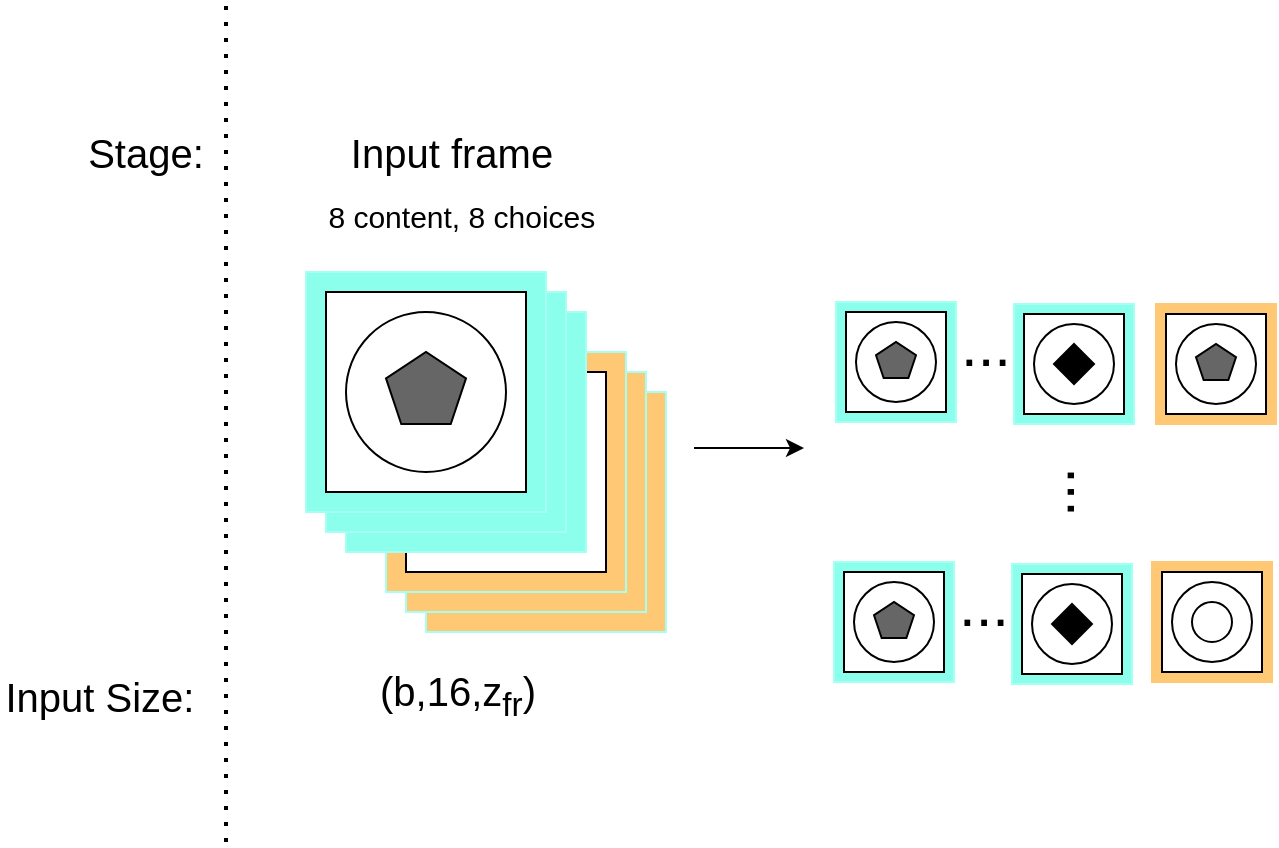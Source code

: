 <mxfile version="16.5.6" type="github">
  <diagram id="eyej5u4W_qLAlVck2tkH" name="Page-1">
    <mxGraphModel dx="925" dy="536" grid="1" gridSize="10" guides="1" tooltips="1" connect="1" arrows="1" fold="1" page="1" pageScale="1" pageWidth="2339" pageHeight="3300" math="0" shadow="0">
      <root>
        <mxCell id="0" />
        <mxCell id="1" parent="0" />
        <mxCell id="X1Mo2VDanx9A2qj2zD5Y-115" value="" style="group;fillColor=#A6FFF3;strokeColor=#000000;" vertex="1" connectable="0" parent="1">
          <mxGeometry x="237" y="235" width="120" height="120" as="geometry" />
        </mxCell>
        <mxCell id="X1Mo2VDanx9A2qj2zD5Y-116" value="" style="whiteSpace=wrap;html=1;aspect=fixed;fillColor=#FFC875;strokeColor=#A6FFF3;" vertex="1" parent="X1Mo2VDanx9A2qj2zD5Y-115">
          <mxGeometry width="120" height="120" as="geometry" />
        </mxCell>
        <mxCell id="X1Mo2VDanx9A2qj2zD5Y-117" value="" style="whiteSpace=wrap;html=1;aspect=fixed;strokeColor=#000000;fillColor=#FFFFFF;" vertex="1" parent="X1Mo2VDanx9A2qj2zD5Y-115">
          <mxGeometry x="10" y="10" width="100" height="100" as="geometry" />
        </mxCell>
        <mxCell id="X1Mo2VDanx9A2qj2zD5Y-118" value="" style="ellipse;whiteSpace=wrap;html=1;aspect=fixed;strokeColor=#000000;fillColor=#FFFFFF;" vertex="1" parent="X1Mo2VDanx9A2qj2zD5Y-115">
          <mxGeometry x="20" y="20" width="80" height="80" as="geometry" />
        </mxCell>
        <mxCell id="X1Mo2VDanx9A2qj2zD5Y-119" value="" style="whiteSpace=wrap;html=1;shape=mxgraph.basic.pentagon;fillColor=#666666;strokeColor=#000000;" vertex="1" parent="X1Mo2VDanx9A2qj2zD5Y-115">
          <mxGeometry x="40" y="40" width="40" height="36" as="geometry" />
        </mxCell>
        <mxCell id="X1Mo2VDanx9A2qj2zD5Y-120" value="" style="group;fillColor=#A6FFF3;strokeColor=#000000;" vertex="1" connectable="0" parent="1">
          <mxGeometry x="227" y="225" width="120" height="120" as="geometry" />
        </mxCell>
        <mxCell id="X1Mo2VDanx9A2qj2zD5Y-121" value="" style="whiteSpace=wrap;html=1;aspect=fixed;fillColor=#FFC875;strokeColor=#A6FFF3;" vertex="1" parent="X1Mo2VDanx9A2qj2zD5Y-120">
          <mxGeometry width="120" height="120" as="geometry" />
        </mxCell>
        <mxCell id="X1Mo2VDanx9A2qj2zD5Y-122" value="" style="whiteSpace=wrap;html=1;aspect=fixed;strokeColor=#000000;fillColor=#FFFFFF;" vertex="1" parent="X1Mo2VDanx9A2qj2zD5Y-120">
          <mxGeometry x="10" y="10" width="100" height="100" as="geometry" />
        </mxCell>
        <mxCell id="X1Mo2VDanx9A2qj2zD5Y-123" value="" style="ellipse;whiteSpace=wrap;html=1;aspect=fixed;strokeColor=#000000;fillColor=#FFFFFF;" vertex="1" parent="X1Mo2VDanx9A2qj2zD5Y-120">
          <mxGeometry x="20" y="20" width="80" height="80" as="geometry" />
        </mxCell>
        <mxCell id="X1Mo2VDanx9A2qj2zD5Y-124" value="" style="whiteSpace=wrap;html=1;shape=mxgraph.basic.pentagon;fillColor=#666666;strokeColor=#000000;" vertex="1" parent="X1Mo2VDanx9A2qj2zD5Y-120">
          <mxGeometry x="40" y="40" width="40" height="36" as="geometry" />
        </mxCell>
        <mxCell id="X1Mo2VDanx9A2qj2zD5Y-125" value="" style="group;fillColor=#A6FFF3;strokeColor=#000000;" vertex="1" connectable="0" parent="1">
          <mxGeometry x="217" y="215" width="120" height="120" as="geometry" />
        </mxCell>
        <mxCell id="X1Mo2VDanx9A2qj2zD5Y-126" value="" style="whiteSpace=wrap;html=1;aspect=fixed;fillColor=#FFC875;strokeColor=#A6FFF3;" vertex="1" parent="X1Mo2VDanx9A2qj2zD5Y-125">
          <mxGeometry width="120" height="120" as="geometry" />
        </mxCell>
        <mxCell id="X1Mo2VDanx9A2qj2zD5Y-127" value="" style="whiteSpace=wrap;html=1;aspect=fixed;strokeColor=#000000;fillColor=#FFFFFF;" vertex="1" parent="X1Mo2VDanx9A2qj2zD5Y-125">
          <mxGeometry x="10" y="10" width="100" height="100" as="geometry" />
        </mxCell>
        <mxCell id="X1Mo2VDanx9A2qj2zD5Y-128" value="" style="ellipse;whiteSpace=wrap;html=1;aspect=fixed;strokeColor=#000000;fillColor=#FFFFFF;" vertex="1" parent="X1Mo2VDanx9A2qj2zD5Y-125">
          <mxGeometry x="20" y="20" width="80" height="80" as="geometry" />
        </mxCell>
        <mxCell id="X1Mo2VDanx9A2qj2zD5Y-129" value="" style="whiteSpace=wrap;html=1;shape=mxgraph.basic.pentagon;fillColor=#666666;strokeColor=#000000;" vertex="1" parent="X1Mo2VDanx9A2qj2zD5Y-125">
          <mxGeometry x="40" y="40" width="40" height="36" as="geometry" />
        </mxCell>
        <mxCell id="X1Mo2VDanx9A2qj2zD5Y-130" value="" style="group;fillColor=#A6FFF3;strokeColor=#000000;" vertex="1" connectable="0" parent="X1Mo2VDanx9A2qj2zD5Y-125">
          <mxGeometry x="-20" y="-20" width="120" height="120" as="geometry" />
        </mxCell>
        <mxCell id="X1Mo2VDanx9A2qj2zD5Y-131" value="" style="whiteSpace=wrap;html=1;aspect=fixed;fillColor=#8CFFEC;strokeColor=#A6FFF3;" vertex="1" parent="X1Mo2VDanx9A2qj2zD5Y-130">
          <mxGeometry width="120" height="120" as="geometry" />
        </mxCell>
        <mxCell id="X1Mo2VDanx9A2qj2zD5Y-132" value="" style="whiteSpace=wrap;html=1;aspect=fixed;strokeColor=#000000;fillColor=#FFFFFF;" vertex="1" parent="X1Mo2VDanx9A2qj2zD5Y-130">
          <mxGeometry x="10" y="10" width="100" height="100" as="geometry" />
        </mxCell>
        <mxCell id="X1Mo2VDanx9A2qj2zD5Y-133" value="" style="ellipse;whiteSpace=wrap;html=1;aspect=fixed;strokeColor=#000000;fillColor=#FFFFFF;" vertex="1" parent="X1Mo2VDanx9A2qj2zD5Y-130">
          <mxGeometry x="20" y="20" width="80" height="80" as="geometry" />
        </mxCell>
        <mxCell id="X1Mo2VDanx9A2qj2zD5Y-134" value="" style="whiteSpace=wrap;html=1;shape=mxgraph.basic.pentagon;fillColor=#666666;strokeColor=#000000;" vertex="1" parent="X1Mo2VDanx9A2qj2zD5Y-130">
          <mxGeometry x="40" y="40" width="40" height="36" as="geometry" />
        </mxCell>
        <mxCell id="X1Mo2VDanx9A2qj2zD5Y-135" value="" style="group;fillColor=#A6FFF3;strokeColor=#000000;" vertex="1" connectable="0" parent="X1Mo2VDanx9A2qj2zD5Y-125">
          <mxGeometry x="-30" y="-30" width="120" height="120" as="geometry" />
        </mxCell>
        <mxCell id="X1Mo2VDanx9A2qj2zD5Y-136" value="" style="whiteSpace=wrap;html=1;aspect=fixed;fillColor=#8CFFEC;strokeColor=#A6FFF3;" vertex="1" parent="X1Mo2VDanx9A2qj2zD5Y-135">
          <mxGeometry width="120" height="120" as="geometry" />
        </mxCell>
        <mxCell id="X1Mo2VDanx9A2qj2zD5Y-137" value="" style="whiteSpace=wrap;html=1;aspect=fixed;strokeColor=#000000;fillColor=#FFFFFF;" vertex="1" parent="X1Mo2VDanx9A2qj2zD5Y-135">
          <mxGeometry x="10" y="10" width="100" height="100" as="geometry" />
        </mxCell>
        <mxCell id="X1Mo2VDanx9A2qj2zD5Y-138" value="" style="ellipse;whiteSpace=wrap;html=1;aspect=fixed;strokeColor=#000000;fillColor=#FFFFFF;" vertex="1" parent="X1Mo2VDanx9A2qj2zD5Y-135">
          <mxGeometry x="20" y="20" width="80" height="80" as="geometry" />
        </mxCell>
        <mxCell id="X1Mo2VDanx9A2qj2zD5Y-139" value="" style="whiteSpace=wrap;html=1;shape=mxgraph.basic.pentagon;fillColor=#666666;strokeColor=#000000;" vertex="1" parent="X1Mo2VDanx9A2qj2zD5Y-135">
          <mxGeometry x="40" y="40" width="40" height="36" as="geometry" />
        </mxCell>
        <mxCell id="X1Mo2VDanx9A2qj2zD5Y-140" value="" style="group;fillColor=#A6FFF3;strokeColor=#000000;" vertex="1" connectable="0" parent="X1Mo2VDanx9A2qj2zD5Y-125">
          <mxGeometry x="-40" y="-40" width="120" height="120" as="geometry" />
        </mxCell>
        <mxCell id="X1Mo2VDanx9A2qj2zD5Y-141" value="" style="whiteSpace=wrap;html=1;aspect=fixed;fillColor=#8CFFEC;strokeColor=#A6FFF3;" vertex="1" parent="X1Mo2VDanx9A2qj2zD5Y-140">
          <mxGeometry width="120" height="120" as="geometry" />
        </mxCell>
        <mxCell id="X1Mo2VDanx9A2qj2zD5Y-142" value="" style="whiteSpace=wrap;html=1;aspect=fixed;strokeColor=#000000;fillColor=#FFFFFF;" vertex="1" parent="X1Mo2VDanx9A2qj2zD5Y-140">
          <mxGeometry x="10" y="10" width="100" height="100" as="geometry" />
        </mxCell>
        <mxCell id="X1Mo2VDanx9A2qj2zD5Y-143" value="" style="ellipse;whiteSpace=wrap;html=1;aspect=fixed;strokeColor=#000000;fillColor=#FFFFFF;" vertex="1" parent="X1Mo2VDanx9A2qj2zD5Y-140">
          <mxGeometry x="20" y="20" width="80" height="80" as="geometry" />
        </mxCell>
        <mxCell id="X1Mo2VDanx9A2qj2zD5Y-144" value="" style="whiteSpace=wrap;html=1;shape=mxgraph.basic.pentagon;fillColor=#666666;strokeColor=#000000;" vertex="1" parent="X1Mo2VDanx9A2qj2zD5Y-140">
          <mxGeometry x="40" y="40" width="40" height="36" as="geometry" />
        </mxCell>
        <mxCell id="X1Mo2VDanx9A2qj2zD5Y-145" value="" style="endArrow=none;dashed=1;html=1;dashPattern=1 3;strokeWidth=2;rounded=0;" edge="1" parent="1">
          <mxGeometry width="50" height="50" relative="1" as="geometry">
            <mxPoint x="137" y="460" as="sourcePoint" />
            <mxPoint x="137" y="40" as="targetPoint" />
          </mxGeometry>
        </mxCell>
        <mxCell id="X1Mo2VDanx9A2qj2zD5Y-146" value="&lt;font style=&quot;font-size: 20px&quot;&gt;Stage:&lt;/font&gt;" style="text;html=1;strokeColor=none;fillColor=none;align=center;verticalAlign=middle;whiteSpace=wrap;rounded=0;" vertex="1" parent="1">
          <mxGeometry x="67" y="100" width="60" height="30" as="geometry" />
        </mxCell>
        <mxCell id="X1Mo2VDanx9A2qj2zD5Y-148" value="Input Size:" style="text;html=1;strokeColor=none;fillColor=none;align=center;verticalAlign=middle;whiteSpace=wrap;rounded=0;fontSize=20;" vertex="1" parent="1">
          <mxGeometry x="24" y="372" width="100" height="30" as="geometry" />
        </mxCell>
        <mxCell id="X1Mo2VDanx9A2qj2zD5Y-149" value="&lt;font style=&quot;font-size: 20px&quot;&gt;Input frame&lt;/font&gt;" style="text;html=1;strokeColor=none;fillColor=none;align=center;verticalAlign=middle;whiteSpace=wrap;rounded=0;" vertex="1" parent="1">
          <mxGeometry x="190" y="100" width="120" height="30" as="geometry" />
        </mxCell>
        <mxCell id="X1Mo2VDanx9A2qj2zD5Y-150" value="&lt;font style=&quot;font-size: 15px&quot;&gt;&lt;font style=&quot;font-size: 15px&quot;&gt;8 content, 8 choices&lt;/font&gt;&amp;nbsp;&lt;/font&gt;" style="text;html=1;strokeColor=none;fillColor=none;align=center;verticalAlign=middle;whiteSpace=wrap;rounded=0;fontSize=20;" vertex="1" parent="1">
          <mxGeometry x="177" y="130" width="160" height="30" as="geometry" />
        </mxCell>
        <mxCell id="X1Mo2VDanx9A2qj2zD5Y-151" value="&lt;font style=&quot;font-size: 20px&quot;&gt;(b,16,z&lt;sub&gt;fr&lt;/sub&gt;)&lt;/font&gt;" style="text;html=1;strokeColor=none;fillColor=none;align=center;verticalAlign=middle;whiteSpace=wrap;rounded=0;fontSize=15;" vertex="1" parent="1">
          <mxGeometry x="223" y="372" width="60" height="30" as="geometry" />
        </mxCell>
        <mxCell id="X1Mo2VDanx9A2qj2zD5Y-153" value="" style="endArrow=classic;html=1;rounded=0;fontSize=20;" edge="1" parent="1">
          <mxGeometry width="50" height="50" relative="1" as="geometry">
            <mxPoint x="371" y="263" as="sourcePoint" />
            <mxPoint x="426" y="263" as="targetPoint" />
          </mxGeometry>
        </mxCell>
        <mxCell id="X1Mo2VDanx9A2qj2zD5Y-313" value="" style="group;fillColor=#A6FFF3;strokeColor=#000000;" vertex="1" connectable="0" parent="1">
          <mxGeometry x="442" y="190" width="60" height="60" as="geometry" />
        </mxCell>
        <mxCell id="X1Mo2VDanx9A2qj2zD5Y-314" value="" style="whiteSpace=wrap;html=1;aspect=fixed;fillColor=#8CFFEC;strokeColor=#A6FFF3;" vertex="1" parent="X1Mo2VDanx9A2qj2zD5Y-313">
          <mxGeometry width="60" height="60" as="geometry" />
        </mxCell>
        <mxCell id="X1Mo2VDanx9A2qj2zD5Y-315" value="" style="whiteSpace=wrap;html=1;aspect=fixed;strokeColor=#000000;fillColor=#FFFFFF;" vertex="1" parent="X1Mo2VDanx9A2qj2zD5Y-313">
          <mxGeometry x="5" y="5" width="50" height="50" as="geometry" />
        </mxCell>
        <mxCell id="X1Mo2VDanx9A2qj2zD5Y-316" value="" style="ellipse;whiteSpace=wrap;html=1;aspect=fixed;strokeColor=#000000;fillColor=#FFFFFF;" vertex="1" parent="X1Mo2VDanx9A2qj2zD5Y-313">
          <mxGeometry x="10" y="10" width="40" height="40" as="geometry" />
        </mxCell>
        <mxCell id="X1Mo2VDanx9A2qj2zD5Y-317" value="" style="whiteSpace=wrap;html=1;shape=mxgraph.basic.pentagon;fillColor=#666666;strokeColor=#000000;" vertex="1" parent="X1Mo2VDanx9A2qj2zD5Y-313">
          <mxGeometry x="20" y="20" width="20" height="18" as="geometry" />
        </mxCell>
        <mxCell id="X1Mo2VDanx9A2qj2zD5Y-318" value="&lt;font style=&quot;font-size: 30px&quot;&gt;...&lt;/font&gt;" style="text;html=1;strokeColor=none;fillColor=none;align=center;verticalAlign=middle;whiteSpace=wrap;rounded=0;fontSize=20;" vertex="1" parent="1">
          <mxGeometry x="497" y="201" width="40" height="20" as="geometry" />
        </mxCell>
        <mxCell id="X1Mo2VDanx9A2qj2zD5Y-319" value="" style="group;fillColor=#A6FFF3;strokeColor=#000000;" vertex="1" connectable="0" parent="1">
          <mxGeometry x="531" y="191" width="60" height="60" as="geometry" />
        </mxCell>
        <mxCell id="X1Mo2VDanx9A2qj2zD5Y-320" value="" style="whiteSpace=wrap;html=1;aspect=fixed;fillColor=#8CFFEC;strokeColor=#A6FFF3;" vertex="1" parent="X1Mo2VDanx9A2qj2zD5Y-319">
          <mxGeometry width="60" height="60" as="geometry" />
        </mxCell>
        <mxCell id="X1Mo2VDanx9A2qj2zD5Y-321" value="" style="whiteSpace=wrap;html=1;aspect=fixed;strokeColor=#000000;fillColor=#FFFFFF;" vertex="1" parent="X1Mo2VDanx9A2qj2zD5Y-319">
          <mxGeometry x="5" y="5" width="50" height="50" as="geometry" />
        </mxCell>
        <mxCell id="X1Mo2VDanx9A2qj2zD5Y-322" value="" style="ellipse;whiteSpace=wrap;html=1;aspect=fixed;strokeColor=#000000;fillColor=#FFFFFF;" vertex="1" parent="X1Mo2VDanx9A2qj2zD5Y-319">
          <mxGeometry x="10" y="10" width="40" height="40" as="geometry" />
        </mxCell>
        <mxCell id="X1Mo2VDanx9A2qj2zD5Y-323" value="" style="rhombus;whiteSpace=wrap;html=1;fontSize=20;strokeColor=#000000;fillColor=#000000;" vertex="1" parent="X1Mo2VDanx9A2qj2zD5Y-319">
          <mxGeometry x="20" y="20" width="20" height="20" as="geometry" />
        </mxCell>
        <mxCell id="X1Mo2VDanx9A2qj2zD5Y-324" value="" style="group;fillColor=#A6FFF3;strokeColor=#000000;" vertex="1" connectable="0" parent="1">
          <mxGeometry x="602" y="191" width="60" height="60" as="geometry" />
        </mxCell>
        <mxCell id="X1Mo2VDanx9A2qj2zD5Y-325" value="" style="whiteSpace=wrap;html=1;aspect=fixed;fillColor=#FFC875;strokeColor=#FFC875;" vertex="1" parent="X1Mo2VDanx9A2qj2zD5Y-324">
          <mxGeometry width="60" height="60" as="geometry" />
        </mxCell>
        <mxCell id="X1Mo2VDanx9A2qj2zD5Y-326" value="" style="whiteSpace=wrap;html=1;aspect=fixed;strokeColor=#000000;fillColor=#FFFFFF;" vertex="1" parent="X1Mo2VDanx9A2qj2zD5Y-324">
          <mxGeometry x="5" y="5" width="50" height="50" as="geometry" />
        </mxCell>
        <mxCell id="X1Mo2VDanx9A2qj2zD5Y-327" value="" style="ellipse;whiteSpace=wrap;html=1;aspect=fixed;strokeColor=#000000;fillColor=#FFFFFF;" vertex="1" parent="X1Mo2VDanx9A2qj2zD5Y-324">
          <mxGeometry x="10" y="10" width="40" height="40" as="geometry" />
        </mxCell>
        <mxCell id="X1Mo2VDanx9A2qj2zD5Y-328" value="" style="whiteSpace=wrap;html=1;shape=mxgraph.basic.pentagon;fillColor=#666666;strokeColor=#000000;" vertex="1" parent="X1Mo2VDanx9A2qj2zD5Y-324">
          <mxGeometry x="20" y="20" width="20" height="18" as="geometry" />
        </mxCell>
        <mxCell id="X1Mo2VDanx9A2qj2zD5Y-345" value="" style="group;fillColor=#A6FFF3;strokeColor=#000000;" vertex="1" connectable="0" parent="1">
          <mxGeometry x="441" y="320" width="60" height="60" as="geometry" />
        </mxCell>
        <mxCell id="X1Mo2VDanx9A2qj2zD5Y-346" value="" style="whiteSpace=wrap;html=1;aspect=fixed;fillColor=#8CFFEC;strokeColor=#A6FFF3;" vertex="1" parent="X1Mo2VDanx9A2qj2zD5Y-345">
          <mxGeometry width="60" height="60" as="geometry" />
        </mxCell>
        <mxCell id="X1Mo2VDanx9A2qj2zD5Y-347" value="" style="whiteSpace=wrap;html=1;aspect=fixed;strokeColor=#000000;fillColor=#FFFFFF;" vertex="1" parent="X1Mo2VDanx9A2qj2zD5Y-345">
          <mxGeometry x="5" y="5" width="50" height="50" as="geometry" />
        </mxCell>
        <mxCell id="X1Mo2VDanx9A2qj2zD5Y-348" value="" style="ellipse;whiteSpace=wrap;html=1;aspect=fixed;strokeColor=#000000;fillColor=#FFFFFF;" vertex="1" parent="X1Mo2VDanx9A2qj2zD5Y-345">
          <mxGeometry x="10" y="10" width="40" height="40" as="geometry" />
        </mxCell>
        <mxCell id="X1Mo2VDanx9A2qj2zD5Y-349" value="" style="whiteSpace=wrap;html=1;shape=mxgraph.basic.pentagon;fillColor=#666666;strokeColor=#000000;" vertex="1" parent="X1Mo2VDanx9A2qj2zD5Y-345">
          <mxGeometry x="20" y="20" width="20" height="18" as="geometry" />
        </mxCell>
        <mxCell id="X1Mo2VDanx9A2qj2zD5Y-350" value="&lt;font style=&quot;font-size: 30px&quot;&gt;...&lt;/font&gt;" style="text;html=1;strokeColor=none;fillColor=none;align=center;verticalAlign=middle;whiteSpace=wrap;rounded=0;fontSize=20;" vertex="1" parent="1">
          <mxGeometry x="496" y="331" width="40" height="20" as="geometry" />
        </mxCell>
        <mxCell id="X1Mo2VDanx9A2qj2zD5Y-351" value="" style="group;fillColor=#A6FFF3;strokeColor=#000000;" vertex="1" connectable="0" parent="1">
          <mxGeometry x="530" y="321" width="60" height="60" as="geometry" />
        </mxCell>
        <mxCell id="X1Mo2VDanx9A2qj2zD5Y-352" value="" style="whiteSpace=wrap;html=1;aspect=fixed;fillColor=#8CFFEC;strokeColor=#A6FFF3;" vertex="1" parent="X1Mo2VDanx9A2qj2zD5Y-351">
          <mxGeometry width="60" height="60" as="geometry" />
        </mxCell>
        <mxCell id="X1Mo2VDanx9A2qj2zD5Y-353" value="" style="whiteSpace=wrap;html=1;aspect=fixed;strokeColor=#000000;fillColor=#FFFFFF;" vertex="1" parent="X1Mo2VDanx9A2qj2zD5Y-351">
          <mxGeometry x="5" y="5" width="50" height="50" as="geometry" />
        </mxCell>
        <mxCell id="X1Mo2VDanx9A2qj2zD5Y-354" value="" style="ellipse;whiteSpace=wrap;html=1;aspect=fixed;strokeColor=#000000;fillColor=#FFFFFF;" vertex="1" parent="X1Mo2VDanx9A2qj2zD5Y-351">
          <mxGeometry x="10" y="10" width="40" height="40" as="geometry" />
        </mxCell>
        <mxCell id="X1Mo2VDanx9A2qj2zD5Y-355" value="" style="rhombus;whiteSpace=wrap;html=1;fontSize=20;strokeColor=#000000;fillColor=#000000;" vertex="1" parent="X1Mo2VDanx9A2qj2zD5Y-351">
          <mxGeometry x="20" y="20" width="20" height="20" as="geometry" />
        </mxCell>
        <mxCell id="X1Mo2VDanx9A2qj2zD5Y-361" value="..." style="text;html=1;strokeColor=none;fillColor=none;align=center;verticalAlign=middle;whiteSpace=wrap;rounded=0;fontSize=30;rotation=-90;" vertex="1" parent="1">
          <mxGeometry x="520" y="270" width="60" height="30" as="geometry" />
        </mxCell>
        <mxCell id="X1Mo2VDanx9A2qj2zD5Y-362" value="" style="group;fillColor=#A6FFF3;strokeColor=#000000;" vertex="1" connectable="0" parent="1">
          <mxGeometry x="600" y="320" width="60" height="60" as="geometry" />
        </mxCell>
        <mxCell id="X1Mo2VDanx9A2qj2zD5Y-363" value="" style="whiteSpace=wrap;html=1;aspect=fixed;fillColor=#FFC875;strokeColor=#FFC875;" vertex="1" parent="X1Mo2VDanx9A2qj2zD5Y-362">
          <mxGeometry width="60" height="60" as="geometry" />
        </mxCell>
        <mxCell id="X1Mo2VDanx9A2qj2zD5Y-364" value="" style="whiteSpace=wrap;html=1;aspect=fixed;strokeColor=#000000;fillColor=#FFFFFF;" vertex="1" parent="X1Mo2VDanx9A2qj2zD5Y-362">
          <mxGeometry x="5" y="5" width="50" height="50" as="geometry" />
        </mxCell>
        <mxCell id="X1Mo2VDanx9A2qj2zD5Y-365" value="" style="ellipse;whiteSpace=wrap;html=1;aspect=fixed;strokeColor=#000000;fillColor=#FFFFFF;" vertex="1" parent="X1Mo2VDanx9A2qj2zD5Y-362">
          <mxGeometry x="10" y="10" width="40" height="40" as="geometry" />
        </mxCell>
        <mxCell id="X1Mo2VDanx9A2qj2zD5Y-366" value="" style="ellipse;whiteSpace=wrap;html=1;aspect=fixed;fontSize=30;strokeColor=#000000;fillColor=#FFFFFF;" vertex="1" parent="X1Mo2VDanx9A2qj2zD5Y-362">
          <mxGeometry x="20" y="20" width="20" height="20" as="geometry" />
        </mxCell>
      </root>
    </mxGraphModel>
  </diagram>
</mxfile>
